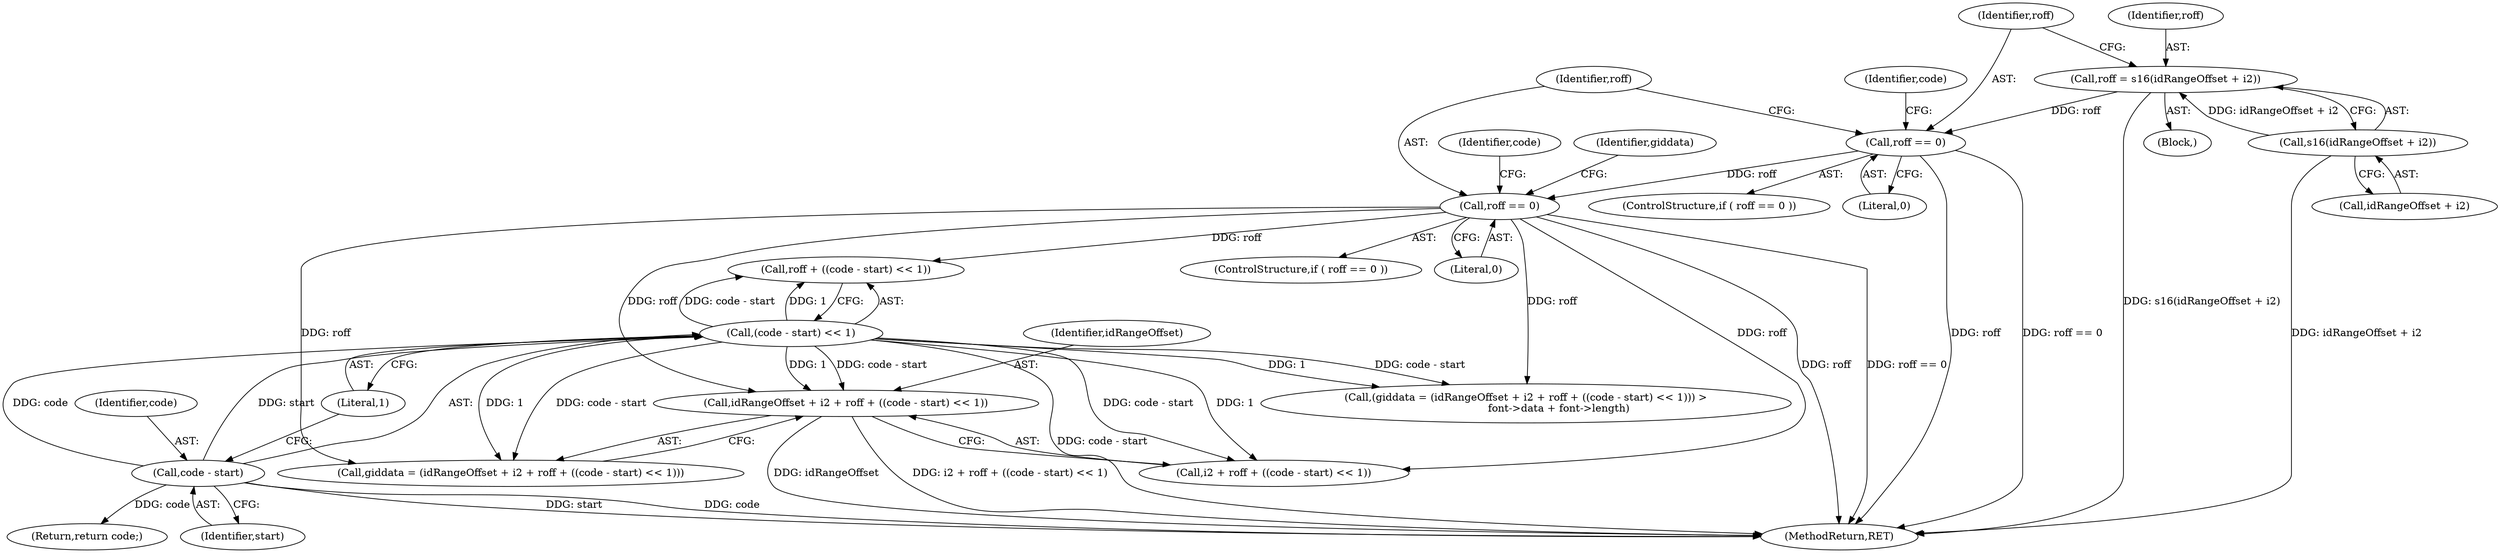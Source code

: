 digraph "0_ghostscript_961b10cdd71403072fb99401a45f3bef6ce53626@pointer" {
"1000271" [label="(Call,idRangeOffset + i2 + roff + ((code - start) << 1))"];
"1000257" [label="(Call,roff == 0)"];
"1000244" [label="(Call,roff == 0)"];
"1000237" [label="(Call,roff = s16(idRangeOffset + i2))"];
"1000239" [label="(Call,s16(idRangeOffset + i2))"];
"1000277" [label="(Call,(code - start) << 1)"];
"1000278" [label="(Call,code - start)"];
"1000275" [label="(Call,roff + ((code - start) << 1))"];
"1000270" [label="(Identifier,giddata)"];
"1000251" [label="(Identifier,code)"];
"1000878" [label="(MethodReturn,RET)"];
"1000244" [label="(Call,roff == 0)"];
"1000246" [label="(Literal,0)"];
"1000278" [label="(Call,code - start)"];
"1000280" [label="(Identifier,start)"];
"1000271" [label="(Call,idRangeOffset + i2 + roff + ((code - start) << 1))"];
"1000256" [label="(ControlStructure,if ( roff == 0 ))"];
"1000258" [label="(Identifier,roff)"];
"1000281" [label="(Literal,1)"];
"1000245" [label="(Identifier,roff)"];
"1000273" [label="(Call,i2 + roff + ((code - start) << 1))"];
"1000243" [label="(ControlStructure,if ( roff == 0 ))"];
"1000257" [label="(Call,roff == 0)"];
"1000269" [label="(Call,giddata = (idRangeOffset + i2 + roff + ((code - start) << 1)))"];
"1000220" [label="(Block,)"];
"1000277" [label="(Call,(code - start) << 1)"];
"1000239" [label="(Call,s16(idRangeOffset + i2))"];
"1000272" [label="(Identifier,idRangeOffset)"];
"1000238" [label="(Identifier,roff)"];
"1000279" [label="(Identifier,code)"];
"1000264" [label="(Identifier,code)"];
"1000237" [label="(Call,roff = s16(idRangeOffset + i2))"];
"1000240" [label="(Call,idRangeOffset + i2)"];
"1000290" [label="(Return,return code;)"];
"1000259" [label="(Literal,0)"];
"1000268" [label="(Call,(giddata = (idRangeOffset + i2 + roff + ((code - start) << 1))) >\n                    font->data + font->length)"];
"1000271" -> "1000269"  [label="AST: "];
"1000271" -> "1000273"  [label="CFG: "];
"1000272" -> "1000271"  [label="AST: "];
"1000273" -> "1000271"  [label="AST: "];
"1000269" -> "1000271"  [label="CFG: "];
"1000271" -> "1000878"  [label="DDG: i2 + roff + ((code - start) << 1)"];
"1000271" -> "1000878"  [label="DDG: idRangeOffset"];
"1000257" -> "1000271"  [label="DDG: roff"];
"1000277" -> "1000271"  [label="DDG: code - start"];
"1000277" -> "1000271"  [label="DDG: 1"];
"1000257" -> "1000256"  [label="AST: "];
"1000257" -> "1000259"  [label="CFG: "];
"1000258" -> "1000257"  [label="AST: "];
"1000259" -> "1000257"  [label="AST: "];
"1000264" -> "1000257"  [label="CFG: "];
"1000270" -> "1000257"  [label="CFG: "];
"1000257" -> "1000878"  [label="DDG: roff"];
"1000257" -> "1000878"  [label="DDG: roff == 0"];
"1000244" -> "1000257"  [label="DDG: roff"];
"1000257" -> "1000268"  [label="DDG: roff"];
"1000257" -> "1000269"  [label="DDG: roff"];
"1000257" -> "1000273"  [label="DDG: roff"];
"1000257" -> "1000275"  [label="DDG: roff"];
"1000244" -> "1000243"  [label="AST: "];
"1000244" -> "1000246"  [label="CFG: "];
"1000245" -> "1000244"  [label="AST: "];
"1000246" -> "1000244"  [label="AST: "];
"1000251" -> "1000244"  [label="CFG: "];
"1000258" -> "1000244"  [label="CFG: "];
"1000244" -> "1000878"  [label="DDG: roff == 0"];
"1000244" -> "1000878"  [label="DDG: roff"];
"1000237" -> "1000244"  [label="DDG: roff"];
"1000237" -> "1000220"  [label="AST: "];
"1000237" -> "1000239"  [label="CFG: "];
"1000238" -> "1000237"  [label="AST: "];
"1000239" -> "1000237"  [label="AST: "];
"1000245" -> "1000237"  [label="CFG: "];
"1000237" -> "1000878"  [label="DDG: s16(idRangeOffset + i2)"];
"1000239" -> "1000237"  [label="DDG: idRangeOffset + i2"];
"1000239" -> "1000240"  [label="CFG: "];
"1000240" -> "1000239"  [label="AST: "];
"1000239" -> "1000878"  [label="DDG: idRangeOffset + i2"];
"1000277" -> "1000275"  [label="AST: "];
"1000277" -> "1000281"  [label="CFG: "];
"1000278" -> "1000277"  [label="AST: "];
"1000281" -> "1000277"  [label="AST: "];
"1000275" -> "1000277"  [label="CFG: "];
"1000277" -> "1000878"  [label="DDG: code - start"];
"1000277" -> "1000268"  [label="DDG: code - start"];
"1000277" -> "1000268"  [label="DDG: 1"];
"1000277" -> "1000269"  [label="DDG: code - start"];
"1000277" -> "1000269"  [label="DDG: 1"];
"1000277" -> "1000273"  [label="DDG: code - start"];
"1000277" -> "1000273"  [label="DDG: 1"];
"1000277" -> "1000275"  [label="DDG: code - start"];
"1000277" -> "1000275"  [label="DDG: 1"];
"1000278" -> "1000277"  [label="DDG: code"];
"1000278" -> "1000277"  [label="DDG: start"];
"1000278" -> "1000280"  [label="CFG: "];
"1000279" -> "1000278"  [label="AST: "];
"1000280" -> "1000278"  [label="AST: "];
"1000281" -> "1000278"  [label="CFG: "];
"1000278" -> "1000878"  [label="DDG: start"];
"1000278" -> "1000878"  [label="DDG: code"];
"1000278" -> "1000290"  [label="DDG: code"];
}
